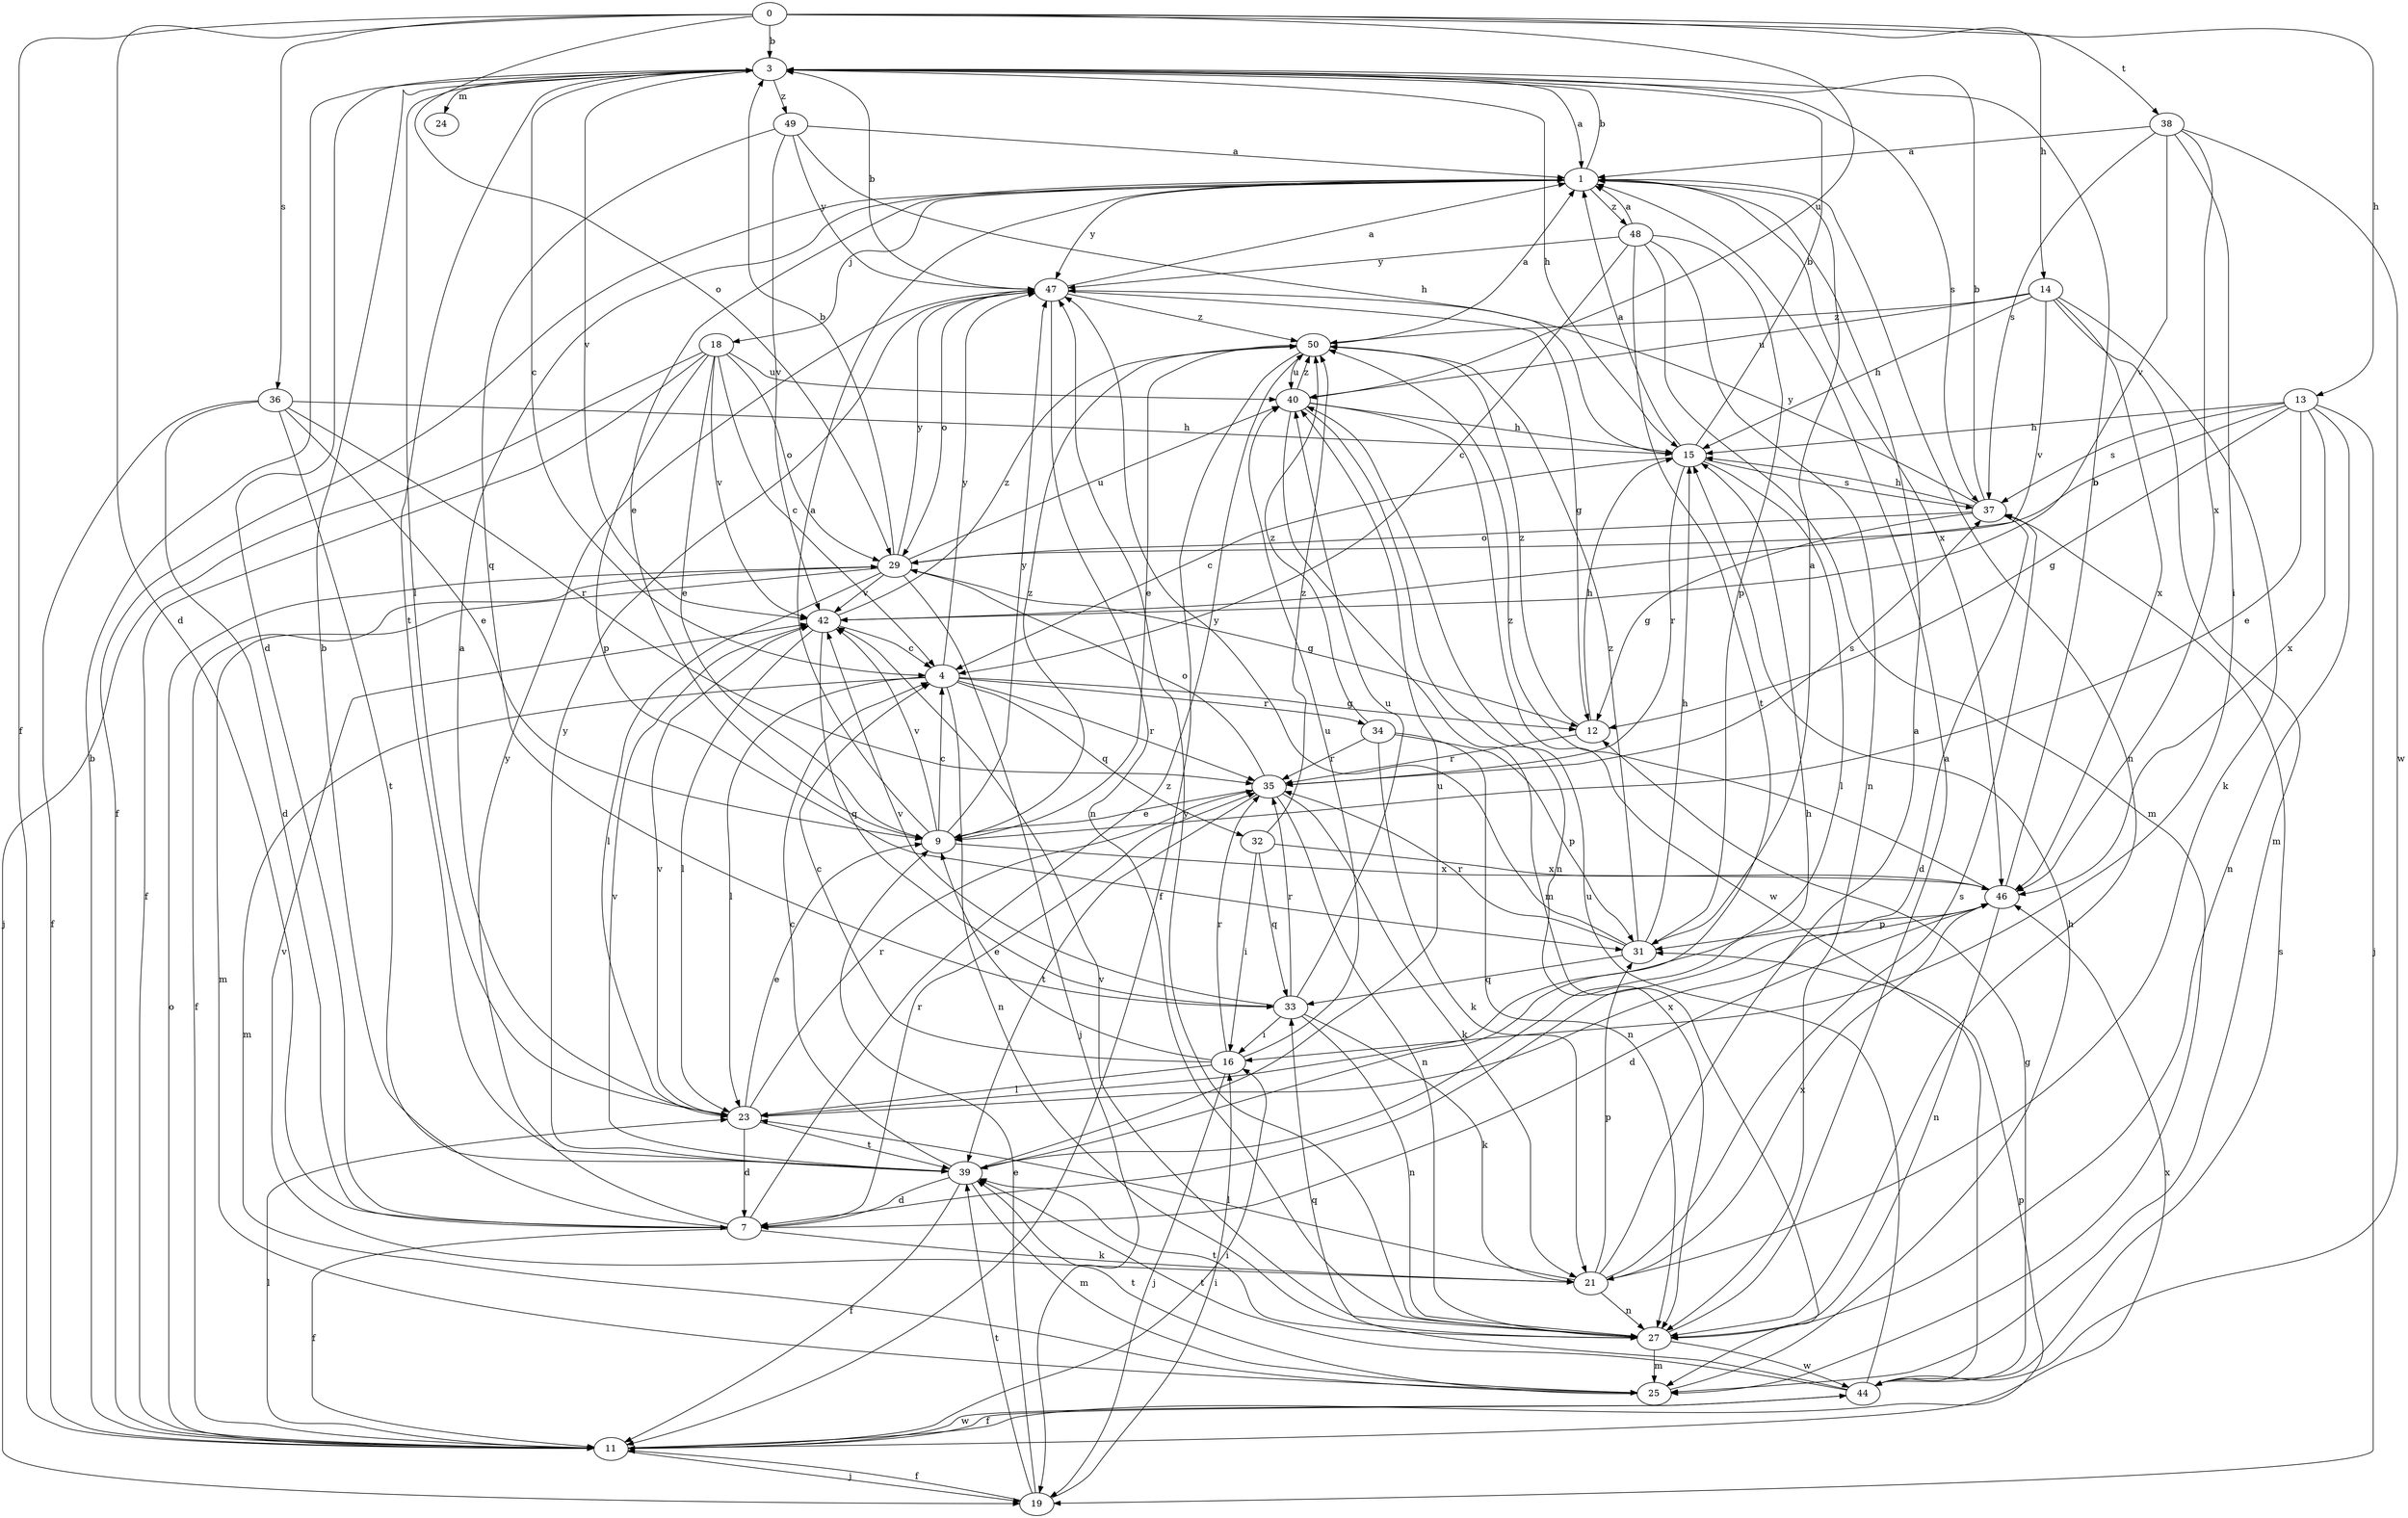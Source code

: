 strict digraph  {
0;
1;
3;
4;
7;
9;
11;
12;
13;
14;
15;
16;
18;
19;
21;
23;
24;
25;
27;
29;
31;
32;
33;
34;
35;
36;
37;
38;
39;
40;
42;
44;
46;
47;
48;
49;
50;
0 -> 3  [label=b];
0 -> 7  [label=d];
0 -> 11  [label=f];
0 -> 13  [label=h];
0 -> 14  [label=h];
0 -> 29  [label=o];
0 -> 36  [label=s];
0 -> 38  [label=t];
0 -> 40  [label=u];
1 -> 3  [label=b];
1 -> 9  [label=e];
1 -> 11  [label=f];
1 -> 18  [label=j];
1 -> 27  [label=n];
1 -> 46  [label=x];
1 -> 47  [label=y];
1 -> 48  [label=z];
3 -> 1  [label=a];
3 -> 4  [label=c];
3 -> 7  [label=d];
3 -> 15  [label=h];
3 -> 23  [label=l];
3 -> 24  [label=m];
3 -> 37  [label=s];
3 -> 39  [label=t];
3 -> 42  [label=v];
3 -> 49  [label=z];
4 -> 12  [label=g];
4 -> 23  [label=l];
4 -> 25  [label=m];
4 -> 27  [label=n];
4 -> 32  [label=q];
4 -> 34  [label=r];
4 -> 35  [label=r];
4 -> 47  [label=y];
7 -> 3  [label=b];
7 -> 11  [label=f];
7 -> 21  [label=k];
7 -> 35  [label=r];
7 -> 47  [label=y];
7 -> 50  [label=z];
9 -> 1  [label=a];
9 -> 4  [label=c];
9 -> 42  [label=v];
9 -> 46  [label=x];
9 -> 47  [label=y];
9 -> 50  [label=z];
11 -> 3  [label=b];
11 -> 16  [label=i];
11 -> 19  [label=j];
11 -> 23  [label=l];
11 -> 29  [label=o];
11 -> 31  [label=p];
11 -> 44  [label=w];
11 -> 46  [label=x];
12 -> 15  [label=h];
12 -> 35  [label=r];
12 -> 50  [label=z];
13 -> 9  [label=e];
13 -> 12  [label=g];
13 -> 15  [label=h];
13 -> 19  [label=j];
13 -> 27  [label=n];
13 -> 29  [label=o];
13 -> 37  [label=s];
13 -> 46  [label=x];
14 -> 15  [label=h];
14 -> 21  [label=k];
14 -> 25  [label=m];
14 -> 40  [label=u];
14 -> 42  [label=v];
14 -> 46  [label=x];
14 -> 50  [label=z];
15 -> 1  [label=a];
15 -> 3  [label=b];
15 -> 4  [label=c];
15 -> 23  [label=l];
15 -> 35  [label=r];
15 -> 37  [label=s];
16 -> 4  [label=c];
16 -> 9  [label=e];
16 -> 19  [label=j];
16 -> 23  [label=l];
16 -> 35  [label=r];
16 -> 40  [label=u];
18 -> 4  [label=c];
18 -> 9  [label=e];
18 -> 11  [label=f];
18 -> 19  [label=j];
18 -> 29  [label=o];
18 -> 31  [label=p];
18 -> 40  [label=u];
18 -> 42  [label=v];
19 -> 9  [label=e];
19 -> 11  [label=f];
19 -> 16  [label=i];
19 -> 39  [label=t];
21 -> 1  [label=a];
21 -> 23  [label=l];
21 -> 27  [label=n];
21 -> 31  [label=p];
21 -> 37  [label=s];
21 -> 42  [label=v];
21 -> 46  [label=x];
23 -> 1  [label=a];
23 -> 7  [label=d];
23 -> 9  [label=e];
23 -> 35  [label=r];
23 -> 39  [label=t];
23 -> 42  [label=v];
23 -> 46  [label=x];
25 -> 15  [label=h];
25 -> 39  [label=t];
27 -> 1  [label=a];
27 -> 25  [label=m];
27 -> 39  [label=t];
27 -> 42  [label=v];
27 -> 44  [label=w];
27 -> 47  [label=y];
29 -> 3  [label=b];
29 -> 11  [label=f];
29 -> 12  [label=g];
29 -> 19  [label=j];
29 -> 23  [label=l];
29 -> 25  [label=m];
29 -> 40  [label=u];
29 -> 42  [label=v];
29 -> 47  [label=y];
31 -> 1  [label=a];
31 -> 15  [label=h];
31 -> 33  [label=q];
31 -> 35  [label=r];
31 -> 47  [label=y];
31 -> 50  [label=z];
32 -> 16  [label=i];
32 -> 33  [label=q];
32 -> 46  [label=x];
32 -> 50  [label=z];
33 -> 16  [label=i];
33 -> 21  [label=k];
33 -> 27  [label=n];
33 -> 35  [label=r];
33 -> 40  [label=u];
33 -> 42  [label=v];
34 -> 21  [label=k];
34 -> 27  [label=n];
34 -> 31  [label=p];
34 -> 35  [label=r];
34 -> 50  [label=z];
35 -> 9  [label=e];
35 -> 21  [label=k];
35 -> 27  [label=n];
35 -> 29  [label=o];
35 -> 37  [label=s];
35 -> 39  [label=t];
36 -> 7  [label=d];
36 -> 9  [label=e];
36 -> 11  [label=f];
36 -> 15  [label=h];
36 -> 35  [label=r];
36 -> 39  [label=t];
37 -> 3  [label=b];
37 -> 7  [label=d];
37 -> 12  [label=g];
37 -> 15  [label=h];
37 -> 29  [label=o];
37 -> 47  [label=y];
38 -> 1  [label=a];
38 -> 16  [label=i];
38 -> 37  [label=s];
38 -> 42  [label=v];
38 -> 44  [label=w];
38 -> 46  [label=x];
39 -> 4  [label=c];
39 -> 7  [label=d];
39 -> 11  [label=f];
39 -> 15  [label=h];
39 -> 25  [label=m];
39 -> 40  [label=u];
39 -> 42  [label=v];
39 -> 47  [label=y];
40 -> 15  [label=h];
40 -> 25  [label=m];
40 -> 27  [label=n];
40 -> 44  [label=w];
40 -> 50  [label=z];
42 -> 4  [label=c];
42 -> 23  [label=l];
42 -> 33  [label=q];
42 -> 50  [label=z];
44 -> 11  [label=f];
44 -> 12  [label=g];
44 -> 33  [label=q];
44 -> 37  [label=s];
44 -> 39  [label=t];
44 -> 40  [label=u];
46 -> 3  [label=b];
46 -> 7  [label=d];
46 -> 27  [label=n];
46 -> 31  [label=p];
46 -> 50  [label=z];
47 -> 1  [label=a];
47 -> 3  [label=b];
47 -> 12  [label=g];
47 -> 27  [label=n];
47 -> 29  [label=o];
47 -> 50  [label=z];
48 -> 1  [label=a];
48 -> 4  [label=c];
48 -> 25  [label=m];
48 -> 27  [label=n];
48 -> 31  [label=p];
48 -> 39  [label=t];
48 -> 47  [label=y];
49 -> 1  [label=a];
49 -> 15  [label=h];
49 -> 33  [label=q];
49 -> 42  [label=v];
49 -> 47  [label=y];
50 -> 1  [label=a];
50 -> 9  [label=e];
50 -> 11  [label=f];
50 -> 40  [label=u];
}
